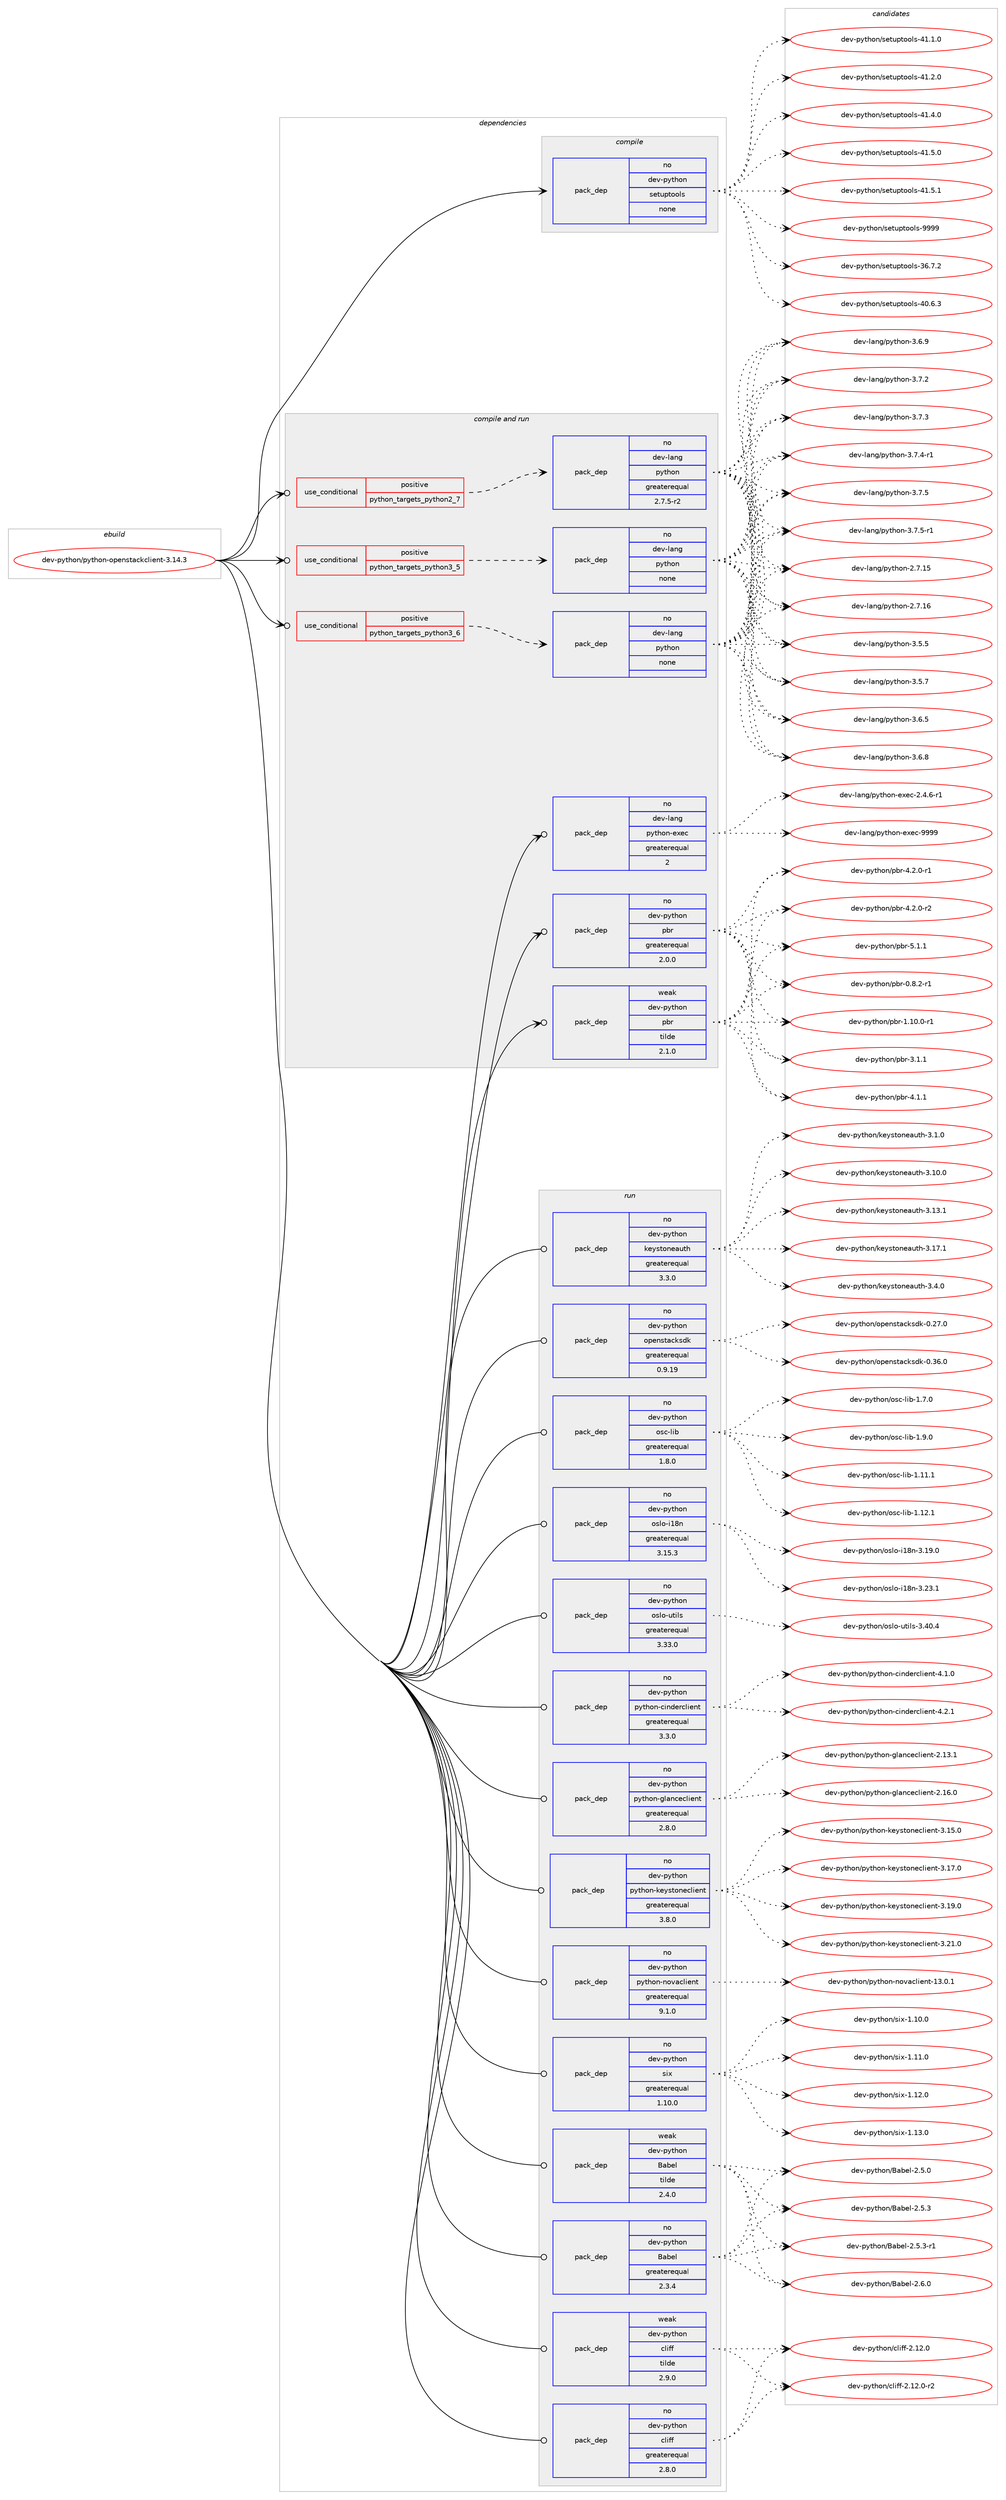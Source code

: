 digraph prolog {

# *************
# Graph options
# *************

newrank=true;
concentrate=true;
compound=true;
graph [rankdir=LR,fontname=Helvetica,fontsize=10,ranksep=1.5];#, ranksep=2.5, nodesep=0.2];
edge  [arrowhead=vee];
node  [fontname=Helvetica,fontsize=10];

# **********
# The ebuild
# **********

subgraph cluster_leftcol {
color=gray;
rank=same;
label=<<i>ebuild</i>>;
id [label="dev-python/python-openstackclient-3.14.3", color=red, width=4, href="../dev-python/python-openstackclient-3.14.3.svg"];
}

# ****************
# The dependencies
# ****************

subgraph cluster_midcol {
color=gray;
label=<<i>dependencies</i>>;
subgraph cluster_compile {
fillcolor="#eeeeee";
style=filled;
label=<<i>compile</i>>;
subgraph pack472850 {
dependency632544 [label=<<TABLE BORDER="0" CELLBORDER="1" CELLSPACING="0" CELLPADDING="4" WIDTH="220"><TR><TD ROWSPAN="6" CELLPADDING="30">pack_dep</TD></TR><TR><TD WIDTH="110">no</TD></TR><TR><TD>dev-python</TD></TR><TR><TD>setuptools</TD></TR><TR><TD>none</TD></TR><TR><TD></TD></TR></TABLE>>, shape=none, color=blue];
}
id:e -> dependency632544:w [weight=20,style="solid",arrowhead="vee"];
}
subgraph cluster_compileandrun {
fillcolor="#eeeeee";
style=filled;
label=<<i>compile and run</i>>;
subgraph cond147823 {
dependency632545 [label=<<TABLE BORDER="0" CELLBORDER="1" CELLSPACING="0" CELLPADDING="4"><TR><TD ROWSPAN="3" CELLPADDING="10">use_conditional</TD></TR><TR><TD>positive</TD></TR><TR><TD>python_targets_python2_7</TD></TR></TABLE>>, shape=none, color=red];
subgraph pack472851 {
dependency632546 [label=<<TABLE BORDER="0" CELLBORDER="1" CELLSPACING="0" CELLPADDING="4" WIDTH="220"><TR><TD ROWSPAN="6" CELLPADDING="30">pack_dep</TD></TR><TR><TD WIDTH="110">no</TD></TR><TR><TD>dev-lang</TD></TR><TR><TD>python</TD></TR><TR><TD>greaterequal</TD></TR><TR><TD>2.7.5-r2</TD></TR></TABLE>>, shape=none, color=blue];
}
dependency632545:e -> dependency632546:w [weight=20,style="dashed",arrowhead="vee"];
}
id:e -> dependency632545:w [weight=20,style="solid",arrowhead="odotvee"];
subgraph cond147824 {
dependency632547 [label=<<TABLE BORDER="0" CELLBORDER="1" CELLSPACING="0" CELLPADDING="4"><TR><TD ROWSPAN="3" CELLPADDING="10">use_conditional</TD></TR><TR><TD>positive</TD></TR><TR><TD>python_targets_python3_5</TD></TR></TABLE>>, shape=none, color=red];
subgraph pack472852 {
dependency632548 [label=<<TABLE BORDER="0" CELLBORDER="1" CELLSPACING="0" CELLPADDING="4" WIDTH="220"><TR><TD ROWSPAN="6" CELLPADDING="30">pack_dep</TD></TR><TR><TD WIDTH="110">no</TD></TR><TR><TD>dev-lang</TD></TR><TR><TD>python</TD></TR><TR><TD>none</TD></TR><TR><TD></TD></TR></TABLE>>, shape=none, color=blue];
}
dependency632547:e -> dependency632548:w [weight=20,style="dashed",arrowhead="vee"];
}
id:e -> dependency632547:w [weight=20,style="solid",arrowhead="odotvee"];
subgraph cond147825 {
dependency632549 [label=<<TABLE BORDER="0" CELLBORDER="1" CELLSPACING="0" CELLPADDING="4"><TR><TD ROWSPAN="3" CELLPADDING="10">use_conditional</TD></TR><TR><TD>positive</TD></TR><TR><TD>python_targets_python3_6</TD></TR></TABLE>>, shape=none, color=red];
subgraph pack472853 {
dependency632550 [label=<<TABLE BORDER="0" CELLBORDER="1" CELLSPACING="0" CELLPADDING="4" WIDTH="220"><TR><TD ROWSPAN="6" CELLPADDING="30">pack_dep</TD></TR><TR><TD WIDTH="110">no</TD></TR><TR><TD>dev-lang</TD></TR><TR><TD>python</TD></TR><TR><TD>none</TD></TR><TR><TD></TD></TR></TABLE>>, shape=none, color=blue];
}
dependency632549:e -> dependency632550:w [weight=20,style="dashed",arrowhead="vee"];
}
id:e -> dependency632549:w [weight=20,style="solid",arrowhead="odotvee"];
subgraph pack472854 {
dependency632551 [label=<<TABLE BORDER="0" CELLBORDER="1" CELLSPACING="0" CELLPADDING="4" WIDTH="220"><TR><TD ROWSPAN="6" CELLPADDING="30">pack_dep</TD></TR><TR><TD WIDTH="110">no</TD></TR><TR><TD>dev-lang</TD></TR><TR><TD>python-exec</TD></TR><TR><TD>greaterequal</TD></TR><TR><TD>2</TD></TR></TABLE>>, shape=none, color=blue];
}
id:e -> dependency632551:w [weight=20,style="solid",arrowhead="odotvee"];
subgraph pack472855 {
dependency632552 [label=<<TABLE BORDER="0" CELLBORDER="1" CELLSPACING="0" CELLPADDING="4" WIDTH="220"><TR><TD ROWSPAN="6" CELLPADDING="30">pack_dep</TD></TR><TR><TD WIDTH="110">no</TD></TR><TR><TD>dev-python</TD></TR><TR><TD>pbr</TD></TR><TR><TD>greaterequal</TD></TR><TR><TD>2.0.0</TD></TR></TABLE>>, shape=none, color=blue];
}
id:e -> dependency632552:w [weight=20,style="solid",arrowhead="odotvee"];
subgraph pack472856 {
dependency632553 [label=<<TABLE BORDER="0" CELLBORDER="1" CELLSPACING="0" CELLPADDING="4" WIDTH="220"><TR><TD ROWSPAN="6" CELLPADDING="30">pack_dep</TD></TR><TR><TD WIDTH="110">weak</TD></TR><TR><TD>dev-python</TD></TR><TR><TD>pbr</TD></TR><TR><TD>tilde</TD></TR><TR><TD>2.1.0</TD></TR></TABLE>>, shape=none, color=blue];
}
id:e -> dependency632553:w [weight=20,style="solid",arrowhead="odotvee"];
}
subgraph cluster_run {
fillcolor="#eeeeee";
style=filled;
label=<<i>run</i>>;
subgraph pack472857 {
dependency632554 [label=<<TABLE BORDER="0" CELLBORDER="1" CELLSPACING="0" CELLPADDING="4" WIDTH="220"><TR><TD ROWSPAN="6" CELLPADDING="30">pack_dep</TD></TR><TR><TD WIDTH="110">no</TD></TR><TR><TD>dev-python</TD></TR><TR><TD>Babel</TD></TR><TR><TD>greaterequal</TD></TR><TR><TD>2.3.4</TD></TR></TABLE>>, shape=none, color=blue];
}
id:e -> dependency632554:w [weight=20,style="solid",arrowhead="odot"];
subgraph pack472858 {
dependency632555 [label=<<TABLE BORDER="0" CELLBORDER="1" CELLSPACING="0" CELLPADDING="4" WIDTH="220"><TR><TD ROWSPAN="6" CELLPADDING="30">pack_dep</TD></TR><TR><TD WIDTH="110">no</TD></TR><TR><TD>dev-python</TD></TR><TR><TD>cliff</TD></TR><TR><TD>greaterequal</TD></TR><TR><TD>2.8.0</TD></TR></TABLE>>, shape=none, color=blue];
}
id:e -> dependency632555:w [weight=20,style="solid",arrowhead="odot"];
subgraph pack472859 {
dependency632556 [label=<<TABLE BORDER="0" CELLBORDER="1" CELLSPACING="0" CELLPADDING="4" WIDTH="220"><TR><TD ROWSPAN="6" CELLPADDING="30">pack_dep</TD></TR><TR><TD WIDTH="110">no</TD></TR><TR><TD>dev-python</TD></TR><TR><TD>keystoneauth</TD></TR><TR><TD>greaterequal</TD></TR><TR><TD>3.3.0</TD></TR></TABLE>>, shape=none, color=blue];
}
id:e -> dependency632556:w [weight=20,style="solid",arrowhead="odot"];
subgraph pack472860 {
dependency632557 [label=<<TABLE BORDER="0" CELLBORDER="1" CELLSPACING="0" CELLPADDING="4" WIDTH="220"><TR><TD ROWSPAN="6" CELLPADDING="30">pack_dep</TD></TR><TR><TD WIDTH="110">no</TD></TR><TR><TD>dev-python</TD></TR><TR><TD>openstacksdk</TD></TR><TR><TD>greaterequal</TD></TR><TR><TD>0.9.19</TD></TR></TABLE>>, shape=none, color=blue];
}
id:e -> dependency632557:w [weight=20,style="solid",arrowhead="odot"];
subgraph pack472861 {
dependency632558 [label=<<TABLE BORDER="0" CELLBORDER="1" CELLSPACING="0" CELLPADDING="4" WIDTH="220"><TR><TD ROWSPAN="6" CELLPADDING="30">pack_dep</TD></TR><TR><TD WIDTH="110">no</TD></TR><TR><TD>dev-python</TD></TR><TR><TD>osc-lib</TD></TR><TR><TD>greaterequal</TD></TR><TR><TD>1.8.0</TD></TR></TABLE>>, shape=none, color=blue];
}
id:e -> dependency632558:w [weight=20,style="solid",arrowhead="odot"];
subgraph pack472862 {
dependency632559 [label=<<TABLE BORDER="0" CELLBORDER="1" CELLSPACING="0" CELLPADDING="4" WIDTH="220"><TR><TD ROWSPAN="6" CELLPADDING="30">pack_dep</TD></TR><TR><TD WIDTH="110">no</TD></TR><TR><TD>dev-python</TD></TR><TR><TD>oslo-i18n</TD></TR><TR><TD>greaterequal</TD></TR><TR><TD>3.15.3</TD></TR></TABLE>>, shape=none, color=blue];
}
id:e -> dependency632559:w [weight=20,style="solid",arrowhead="odot"];
subgraph pack472863 {
dependency632560 [label=<<TABLE BORDER="0" CELLBORDER="1" CELLSPACING="0" CELLPADDING="4" WIDTH="220"><TR><TD ROWSPAN="6" CELLPADDING="30">pack_dep</TD></TR><TR><TD WIDTH="110">no</TD></TR><TR><TD>dev-python</TD></TR><TR><TD>oslo-utils</TD></TR><TR><TD>greaterequal</TD></TR><TR><TD>3.33.0</TD></TR></TABLE>>, shape=none, color=blue];
}
id:e -> dependency632560:w [weight=20,style="solid",arrowhead="odot"];
subgraph pack472864 {
dependency632561 [label=<<TABLE BORDER="0" CELLBORDER="1" CELLSPACING="0" CELLPADDING="4" WIDTH="220"><TR><TD ROWSPAN="6" CELLPADDING="30">pack_dep</TD></TR><TR><TD WIDTH="110">no</TD></TR><TR><TD>dev-python</TD></TR><TR><TD>python-cinderclient</TD></TR><TR><TD>greaterequal</TD></TR><TR><TD>3.3.0</TD></TR></TABLE>>, shape=none, color=blue];
}
id:e -> dependency632561:w [weight=20,style="solid",arrowhead="odot"];
subgraph pack472865 {
dependency632562 [label=<<TABLE BORDER="0" CELLBORDER="1" CELLSPACING="0" CELLPADDING="4" WIDTH="220"><TR><TD ROWSPAN="6" CELLPADDING="30">pack_dep</TD></TR><TR><TD WIDTH="110">no</TD></TR><TR><TD>dev-python</TD></TR><TR><TD>python-glanceclient</TD></TR><TR><TD>greaterequal</TD></TR><TR><TD>2.8.0</TD></TR></TABLE>>, shape=none, color=blue];
}
id:e -> dependency632562:w [weight=20,style="solid",arrowhead="odot"];
subgraph pack472866 {
dependency632563 [label=<<TABLE BORDER="0" CELLBORDER="1" CELLSPACING="0" CELLPADDING="4" WIDTH="220"><TR><TD ROWSPAN="6" CELLPADDING="30">pack_dep</TD></TR><TR><TD WIDTH="110">no</TD></TR><TR><TD>dev-python</TD></TR><TR><TD>python-keystoneclient</TD></TR><TR><TD>greaterequal</TD></TR><TR><TD>3.8.0</TD></TR></TABLE>>, shape=none, color=blue];
}
id:e -> dependency632563:w [weight=20,style="solid",arrowhead="odot"];
subgraph pack472867 {
dependency632564 [label=<<TABLE BORDER="0" CELLBORDER="1" CELLSPACING="0" CELLPADDING="4" WIDTH="220"><TR><TD ROWSPAN="6" CELLPADDING="30">pack_dep</TD></TR><TR><TD WIDTH="110">no</TD></TR><TR><TD>dev-python</TD></TR><TR><TD>python-novaclient</TD></TR><TR><TD>greaterequal</TD></TR><TR><TD>9.1.0</TD></TR></TABLE>>, shape=none, color=blue];
}
id:e -> dependency632564:w [weight=20,style="solid",arrowhead="odot"];
subgraph pack472868 {
dependency632565 [label=<<TABLE BORDER="0" CELLBORDER="1" CELLSPACING="0" CELLPADDING="4" WIDTH="220"><TR><TD ROWSPAN="6" CELLPADDING="30">pack_dep</TD></TR><TR><TD WIDTH="110">no</TD></TR><TR><TD>dev-python</TD></TR><TR><TD>six</TD></TR><TR><TD>greaterequal</TD></TR><TR><TD>1.10.0</TD></TR></TABLE>>, shape=none, color=blue];
}
id:e -> dependency632565:w [weight=20,style="solid",arrowhead="odot"];
subgraph pack472869 {
dependency632566 [label=<<TABLE BORDER="0" CELLBORDER="1" CELLSPACING="0" CELLPADDING="4" WIDTH="220"><TR><TD ROWSPAN="6" CELLPADDING="30">pack_dep</TD></TR><TR><TD WIDTH="110">weak</TD></TR><TR><TD>dev-python</TD></TR><TR><TD>Babel</TD></TR><TR><TD>tilde</TD></TR><TR><TD>2.4.0</TD></TR></TABLE>>, shape=none, color=blue];
}
id:e -> dependency632566:w [weight=20,style="solid",arrowhead="odot"];
subgraph pack472870 {
dependency632567 [label=<<TABLE BORDER="0" CELLBORDER="1" CELLSPACING="0" CELLPADDING="4" WIDTH="220"><TR><TD ROWSPAN="6" CELLPADDING="30">pack_dep</TD></TR><TR><TD WIDTH="110">weak</TD></TR><TR><TD>dev-python</TD></TR><TR><TD>cliff</TD></TR><TR><TD>tilde</TD></TR><TR><TD>2.9.0</TD></TR></TABLE>>, shape=none, color=blue];
}
id:e -> dependency632567:w [weight=20,style="solid",arrowhead="odot"];
}
}

# **************
# The candidates
# **************

subgraph cluster_choices {
rank=same;
color=gray;
label=<<i>candidates</i>>;

subgraph choice472850 {
color=black;
nodesep=1;
choice100101118451121211161041111104711510111611711211611111110811545515446554650 [label="dev-python/setuptools-36.7.2", color=red, width=4,href="../dev-python/setuptools-36.7.2.svg"];
choice100101118451121211161041111104711510111611711211611111110811545524846544651 [label="dev-python/setuptools-40.6.3", color=red, width=4,href="../dev-python/setuptools-40.6.3.svg"];
choice100101118451121211161041111104711510111611711211611111110811545524946494648 [label="dev-python/setuptools-41.1.0", color=red, width=4,href="../dev-python/setuptools-41.1.0.svg"];
choice100101118451121211161041111104711510111611711211611111110811545524946504648 [label="dev-python/setuptools-41.2.0", color=red, width=4,href="../dev-python/setuptools-41.2.0.svg"];
choice100101118451121211161041111104711510111611711211611111110811545524946524648 [label="dev-python/setuptools-41.4.0", color=red, width=4,href="../dev-python/setuptools-41.4.0.svg"];
choice100101118451121211161041111104711510111611711211611111110811545524946534648 [label="dev-python/setuptools-41.5.0", color=red, width=4,href="../dev-python/setuptools-41.5.0.svg"];
choice100101118451121211161041111104711510111611711211611111110811545524946534649 [label="dev-python/setuptools-41.5.1", color=red, width=4,href="../dev-python/setuptools-41.5.1.svg"];
choice10010111845112121116104111110471151011161171121161111111081154557575757 [label="dev-python/setuptools-9999", color=red, width=4,href="../dev-python/setuptools-9999.svg"];
dependency632544:e -> choice100101118451121211161041111104711510111611711211611111110811545515446554650:w [style=dotted,weight="100"];
dependency632544:e -> choice100101118451121211161041111104711510111611711211611111110811545524846544651:w [style=dotted,weight="100"];
dependency632544:e -> choice100101118451121211161041111104711510111611711211611111110811545524946494648:w [style=dotted,weight="100"];
dependency632544:e -> choice100101118451121211161041111104711510111611711211611111110811545524946504648:w [style=dotted,weight="100"];
dependency632544:e -> choice100101118451121211161041111104711510111611711211611111110811545524946524648:w [style=dotted,weight="100"];
dependency632544:e -> choice100101118451121211161041111104711510111611711211611111110811545524946534648:w [style=dotted,weight="100"];
dependency632544:e -> choice100101118451121211161041111104711510111611711211611111110811545524946534649:w [style=dotted,weight="100"];
dependency632544:e -> choice10010111845112121116104111110471151011161171121161111111081154557575757:w [style=dotted,weight="100"];
}
subgraph choice472851 {
color=black;
nodesep=1;
choice10010111845108971101034711212111610411111045504655464953 [label="dev-lang/python-2.7.15", color=red, width=4,href="../dev-lang/python-2.7.15.svg"];
choice10010111845108971101034711212111610411111045504655464954 [label="dev-lang/python-2.7.16", color=red, width=4,href="../dev-lang/python-2.7.16.svg"];
choice100101118451089711010347112121116104111110455146534653 [label="dev-lang/python-3.5.5", color=red, width=4,href="../dev-lang/python-3.5.5.svg"];
choice100101118451089711010347112121116104111110455146534655 [label="dev-lang/python-3.5.7", color=red, width=4,href="../dev-lang/python-3.5.7.svg"];
choice100101118451089711010347112121116104111110455146544653 [label="dev-lang/python-3.6.5", color=red, width=4,href="../dev-lang/python-3.6.5.svg"];
choice100101118451089711010347112121116104111110455146544656 [label="dev-lang/python-3.6.8", color=red, width=4,href="../dev-lang/python-3.6.8.svg"];
choice100101118451089711010347112121116104111110455146544657 [label="dev-lang/python-3.6.9", color=red, width=4,href="../dev-lang/python-3.6.9.svg"];
choice100101118451089711010347112121116104111110455146554650 [label="dev-lang/python-3.7.2", color=red, width=4,href="../dev-lang/python-3.7.2.svg"];
choice100101118451089711010347112121116104111110455146554651 [label="dev-lang/python-3.7.3", color=red, width=4,href="../dev-lang/python-3.7.3.svg"];
choice1001011184510897110103471121211161041111104551465546524511449 [label="dev-lang/python-3.7.4-r1", color=red, width=4,href="../dev-lang/python-3.7.4-r1.svg"];
choice100101118451089711010347112121116104111110455146554653 [label="dev-lang/python-3.7.5", color=red, width=4,href="../dev-lang/python-3.7.5.svg"];
choice1001011184510897110103471121211161041111104551465546534511449 [label="dev-lang/python-3.7.5-r1", color=red, width=4,href="../dev-lang/python-3.7.5-r1.svg"];
dependency632546:e -> choice10010111845108971101034711212111610411111045504655464953:w [style=dotted,weight="100"];
dependency632546:e -> choice10010111845108971101034711212111610411111045504655464954:w [style=dotted,weight="100"];
dependency632546:e -> choice100101118451089711010347112121116104111110455146534653:w [style=dotted,weight="100"];
dependency632546:e -> choice100101118451089711010347112121116104111110455146534655:w [style=dotted,weight="100"];
dependency632546:e -> choice100101118451089711010347112121116104111110455146544653:w [style=dotted,weight="100"];
dependency632546:e -> choice100101118451089711010347112121116104111110455146544656:w [style=dotted,weight="100"];
dependency632546:e -> choice100101118451089711010347112121116104111110455146544657:w [style=dotted,weight="100"];
dependency632546:e -> choice100101118451089711010347112121116104111110455146554650:w [style=dotted,weight="100"];
dependency632546:e -> choice100101118451089711010347112121116104111110455146554651:w [style=dotted,weight="100"];
dependency632546:e -> choice1001011184510897110103471121211161041111104551465546524511449:w [style=dotted,weight="100"];
dependency632546:e -> choice100101118451089711010347112121116104111110455146554653:w [style=dotted,weight="100"];
dependency632546:e -> choice1001011184510897110103471121211161041111104551465546534511449:w [style=dotted,weight="100"];
}
subgraph choice472852 {
color=black;
nodesep=1;
choice10010111845108971101034711212111610411111045504655464953 [label="dev-lang/python-2.7.15", color=red, width=4,href="../dev-lang/python-2.7.15.svg"];
choice10010111845108971101034711212111610411111045504655464954 [label="dev-lang/python-2.7.16", color=red, width=4,href="../dev-lang/python-2.7.16.svg"];
choice100101118451089711010347112121116104111110455146534653 [label="dev-lang/python-3.5.5", color=red, width=4,href="../dev-lang/python-3.5.5.svg"];
choice100101118451089711010347112121116104111110455146534655 [label="dev-lang/python-3.5.7", color=red, width=4,href="../dev-lang/python-3.5.7.svg"];
choice100101118451089711010347112121116104111110455146544653 [label="dev-lang/python-3.6.5", color=red, width=4,href="../dev-lang/python-3.6.5.svg"];
choice100101118451089711010347112121116104111110455146544656 [label="dev-lang/python-3.6.8", color=red, width=4,href="../dev-lang/python-3.6.8.svg"];
choice100101118451089711010347112121116104111110455146544657 [label="dev-lang/python-3.6.9", color=red, width=4,href="../dev-lang/python-3.6.9.svg"];
choice100101118451089711010347112121116104111110455146554650 [label="dev-lang/python-3.7.2", color=red, width=4,href="../dev-lang/python-3.7.2.svg"];
choice100101118451089711010347112121116104111110455146554651 [label="dev-lang/python-3.7.3", color=red, width=4,href="../dev-lang/python-3.7.3.svg"];
choice1001011184510897110103471121211161041111104551465546524511449 [label="dev-lang/python-3.7.4-r1", color=red, width=4,href="../dev-lang/python-3.7.4-r1.svg"];
choice100101118451089711010347112121116104111110455146554653 [label="dev-lang/python-3.7.5", color=red, width=4,href="../dev-lang/python-3.7.5.svg"];
choice1001011184510897110103471121211161041111104551465546534511449 [label="dev-lang/python-3.7.5-r1", color=red, width=4,href="../dev-lang/python-3.7.5-r1.svg"];
dependency632548:e -> choice10010111845108971101034711212111610411111045504655464953:w [style=dotted,weight="100"];
dependency632548:e -> choice10010111845108971101034711212111610411111045504655464954:w [style=dotted,weight="100"];
dependency632548:e -> choice100101118451089711010347112121116104111110455146534653:w [style=dotted,weight="100"];
dependency632548:e -> choice100101118451089711010347112121116104111110455146534655:w [style=dotted,weight="100"];
dependency632548:e -> choice100101118451089711010347112121116104111110455146544653:w [style=dotted,weight="100"];
dependency632548:e -> choice100101118451089711010347112121116104111110455146544656:w [style=dotted,weight="100"];
dependency632548:e -> choice100101118451089711010347112121116104111110455146544657:w [style=dotted,weight="100"];
dependency632548:e -> choice100101118451089711010347112121116104111110455146554650:w [style=dotted,weight="100"];
dependency632548:e -> choice100101118451089711010347112121116104111110455146554651:w [style=dotted,weight="100"];
dependency632548:e -> choice1001011184510897110103471121211161041111104551465546524511449:w [style=dotted,weight="100"];
dependency632548:e -> choice100101118451089711010347112121116104111110455146554653:w [style=dotted,weight="100"];
dependency632548:e -> choice1001011184510897110103471121211161041111104551465546534511449:w [style=dotted,weight="100"];
}
subgraph choice472853 {
color=black;
nodesep=1;
choice10010111845108971101034711212111610411111045504655464953 [label="dev-lang/python-2.7.15", color=red, width=4,href="../dev-lang/python-2.7.15.svg"];
choice10010111845108971101034711212111610411111045504655464954 [label="dev-lang/python-2.7.16", color=red, width=4,href="../dev-lang/python-2.7.16.svg"];
choice100101118451089711010347112121116104111110455146534653 [label="dev-lang/python-3.5.5", color=red, width=4,href="../dev-lang/python-3.5.5.svg"];
choice100101118451089711010347112121116104111110455146534655 [label="dev-lang/python-3.5.7", color=red, width=4,href="../dev-lang/python-3.5.7.svg"];
choice100101118451089711010347112121116104111110455146544653 [label="dev-lang/python-3.6.5", color=red, width=4,href="../dev-lang/python-3.6.5.svg"];
choice100101118451089711010347112121116104111110455146544656 [label="dev-lang/python-3.6.8", color=red, width=4,href="../dev-lang/python-3.6.8.svg"];
choice100101118451089711010347112121116104111110455146544657 [label="dev-lang/python-3.6.9", color=red, width=4,href="../dev-lang/python-3.6.9.svg"];
choice100101118451089711010347112121116104111110455146554650 [label="dev-lang/python-3.7.2", color=red, width=4,href="../dev-lang/python-3.7.2.svg"];
choice100101118451089711010347112121116104111110455146554651 [label="dev-lang/python-3.7.3", color=red, width=4,href="../dev-lang/python-3.7.3.svg"];
choice1001011184510897110103471121211161041111104551465546524511449 [label="dev-lang/python-3.7.4-r1", color=red, width=4,href="../dev-lang/python-3.7.4-r1.svg"];
choice100101118451089711010347112121116104111110455146554653 [label="dev-lang/python-3.7.5", color=red, width=4,href="../dev-lang/python-3.7.5.svg"];
choice1001011184510897110103471121211161041111104551465546534511449 [label="dev-lang/python-3.7.5-r1", color=red, width=4,href="../dev-lang/python-3.7.5-r1.svg"];
dependency632550:e -> choice10010111845108971101034711212111610411111045504655464953:w [style=dotted,weight="100"];
dependency632550:e -> choice10010111845108971101034711212111610411111045504655464954:w [style=dotted,weight="100"];
dependency632550:e -> choice100101118451089711010347112121116104111110455146534653:w [style=dotted,weight="100"];
dependency632550:e -> choice100101118451089711010347112121116104111110455146534655:w [style=dotted,weight="100"];
dependency632550:e -> choice100101118451089711010347112121116104111110455146544653:w [style=dotted,weight="100"];
dependency632550:e -> choice100101118451089711010347112121116104111110455146544656:w [style=dotted,weight="100"];
dependency632550:e -> choice100101118451089711010347112121116104111110455146544657:w [style=dotted,weight="100"];
dependency632550:e -> choice100101118451089711010347112121116104111110455146554650:w [style=dotted,weight="100"];
dependency632550:e -> choice100101118451089711010347112121116104111110455146554651:w [style=dotted,weight="100"];
dependency632550:e -> choice1001011184510897110103471121211161041111104551465546524511449:w [style=dotted,weight="100"];
dependency632550:e -> choice100101118451089711010347112121116104111110455146554653:w [style=dotted,weight="100"];
dependency632550:e -> choice1001011184510897110103471121211161041111104551465546534511449:w [style=dotted,weight="100"];
}
subgraph choice472854 {
color=black;
nodesep=1;
choice10010111845108971101034711212111610411111045101120101994550465246544511449 [label="dev-lang/python-exec-2.4.6-r1", color=red, width=4,href="../dev-lang/python-exec-2.4.6-r1.svg"];
choice10010111845108971101034711212111610411111045101120101994557575757 [label="dev-lang/python-exec-9999", color=red, width=4,href="../dev-lang/python-exec-9999.svg"];
dependency632551:e -> choice10010111845108971101034711212111610411111045101120101994550465246544511449:w [style=dotted,weight="100"];
dependency632551:e -> choice10010111845108971101034711212111610411111045101120101994557575757:w [style=dotted,weight="100"];
}
subgraph choice472855 {
color=black;
nodesep=1;
choice1001011184511212111610411111047112981144548465646504511449 [label="dev-python/pbr-0.8.2-r1", color=red, width=4,href="../dev-python/pbr-0.8.2-r1.svg"];
choice100101118451121211161041111104711298114454946494846484511449 [label="dev-python/pbr-1.10.0-r1", color=red, width=4,href="../dev-python/pbr-1.10.0-r1.svg"];
choice100101118451121211161041111104711298114455146494649 [label="dev-python/pbr-3.1.1", color=red, width=4,href="../dev-python/pbr-3.1.1.svg"];
choice100101118451121211161041111104711298114455246494649 [label="dev-python/pbr-4.1.1", color=red, width=4,href="../dev-python/pbr-4.1.1.svg"];
choice1001011184511212111610411111047112981144552465046484511449 [label="dev-python/pbr-4.2.0-r1", color=red, width=4,href="../dev-python/pbr-4.2.0-r1.svg"];
choice1001011184511212111610411111047112981144552465046484511450 [label="dev-python/pbr-4.2.0-r2", color=red, width=4,href="../dev-python/pbr-4.2.0-r2.svg"];
choice100101118451121211161041111104711298114455346494649 [label="dev-python/pbr-5.1.1", color=red, width=4,href="../dev-python/pbr-5.1.1.svg"];
dependency632552:e -> choice1001011184511212111610411111047112981144548465646504511449:w [style=dotted,weight="100"];
dependency632552:e -> choice100101118451121211161041111104711298114454946494846484511449:w [style=dotted,weight="100"];
dependency632552:e -> choice100101118451121211161041111104711298114455146494649:w [style=dotted,weight="100"];
dependency632552:e -> choice100101118451121211161041111104711298114455246494649:w [style=dotted,weight="100"];
dependency632552:e -> choice1001011184511212111610411111047112981144552465046484511449:w [style=dotted,weight="100"];
dependency632552:e -> choice1001011184511212111610411111047112981144552465046484511450:w [style=dotted,weight="100"];
dependency632552:e -> choice100101118451121211161041111104711298114455346494649:w [style=dotted,weight="100"];
}
subgraph choice472856 {
color=black;
nodesep=1;
choice1001011184511212111610411111047112981144548465646504511449 [label="dev-python/pbr-0.8.2-r1", color=red, width=4,href="../dev-python/pbr-0.8.2-r1.svg"];
choice100101118451121211161041111104711298114454946494846484511449 [label="dev-python/pbr-1.10.0-r1", color=red, width=4,href="../dev-python/pbr-1.10.0-r1.svg"];
choice100101118451121211161041111104711298114455146494649 [label="dev-python/pbr-3.1.1", color=red, width=4,href="../dev-python/pbr-3.1.1.svg"];
choice100101118451121211161041111104711298114455246494649 [label="dev-python/pbr-4.1.1", color=red, width=4,href="../dev-python/pbr-4.1.1.svg"];
choice1001011184511212111610411111047112981144552465046484511449 [label="dev-python/pbr-4.2.0-r1", color=red, width=4,href="../dev-python/pbr-4.2.0-r1.svg"];
choice1001011184511212111610411111047112981144552465046484511450 [label="dev-python/pbr-4.2.0-r2", color=red, width=4,href="../dev-python/pbr-4.2.0-r2.svg"];
choice100101118451121211161041111104711298114455346494649 [label="dev-python/pbr-5.1.1", color=red, width=4,href="../dev-python/pbr-5.1.1.svg"];
dependency632553:e -> choice1001011184511212111610411111047112981144548465646504511449:w [style=dotted,weight="100"];
dependency632553:e -> choice100101118451121211161041111104711298114454946494846484511449:w [style=dotted,weight="100"];
dependency632553:e -> choice100101118451121211161041111104711298114455146494649:w [style=dotted,weight="100"];
dependency632553:e -> choice100101118451121211161041111104711298114455246494649:w [style=dotted,weight="100"];
dependency632553:e -> choice1001011184511212111610411111047112981144552465046484511449:w [style=dotted,weight="100"];
dependency632553:e -> choice1001011184511212111610411111047112981144552465046484511450:w [style=dotted,weight="100"];
dependency632553:e -> choice100101118451121211161041111104711298114455346494649:w [style=dotted,weight="100"];
}
subgraph choice472857 {
color=black;
nodesep=1;
choice1001011184511212111610411111047669798101108455046534648 [label="dev-python/Babel-2.5.0", color=red, width=4,href="../dev-python/Babel-2.5.0.svg"];
choice1001011184511212111610411111047669798101108455046534651 [label="dev-python/Babel-2.5.3", color=red, width=4,href="../dev-python/Babel-2.5.3.svg"];
choice10010111845112121116104111110476697981011084550465346514511449 [label="dev-python/Babel-2.5.3-r1", color=red, width=4,href="../dev-python/Babel-2.5.3-r1.svg"];
choice1001011184511212111610411111047669798101108455046544648 [label="dev-python/Babel-2.6.0", color=red, width=4,href="../dev-python/Babel-2.6.0.svg"];
dependency632554:e -> choice1001011184511212111610411111047669798101108455046534648:w [style=dotted,weight="100"];
dependency632554:e -> choice1001011184511212111610411111047669798101108455046534651:w [style=dotted,weight="100"];
dependency632554:e -> choice10010111845112121116104111110476697981011084550465346514511449:w [style=dotted,weight="100"];
dependency632554:e -> choice1001011184511212111610411111047669798101108455046544648:w [style=dotted,weight="100"];
}
subgraph choice472858 {
color=black;
nodesep=1;
choice10010111845112121116104111110479910810510210245504649504648 [label="dev-python/cliff-2.12.0", color=red, width=4,href="../dev-python/cliff-2.12.0.svg"];
choice100101118451121211161041111104799108105102102455046495046484511450 [label="dev-python/cliff-2.12.0-r2", color=red, width=4,href="../dev-python/cliff-2.12.0-r2.svg"];
dependency632555:e -> choice10010111845112121116104111110479910810510210245504649504648:w [style=dotted,weight="100"];
dependency632555:e -> choice100101118451121211161041111104799108105102102455046495046484511450:w [style=dotted,weight="100"];
}
subgraph choice472859 {
color=black;
nodesep=1;
choice100101118451121211161041111104710710112111511611111010197117116104455146494648 [label="dev-python/keystoneauth-3.1.0", color=red, width=4,href="../dev-python/keystoneauth-3.1.0.svg"];
choice10010111845112121116104111110471071011211151161111101019711711610445514649484648 [label="dev-python/keystoneauth-3.10.0", color=red, width=4,href="../dev-python/keystoneauth-3.10.0.svg"];
choice10010111845112121116104111110471071011211151161111101019711711610445514649514649 [label="dev-python/keystoneauth-3.13.1", color=red, width=4,href="../dev-python/keystoneauth-3.13.1.svg"];
choice10010111845112121116104111110471071011211151161111101019711711610445514649554649 [label="dev-python/keystoneauth-3.17.1", color=red, width=4,href="../dev-python/keystoneauth-3.17.1.svg"];
choice100101118451121211161041111104710710112111511611111010197117116104455146524648 [label="dev-python/keystoneauth-3.4.0", color=red, width=4,href="../dev-python/keystoneauth-3.4.0.svg"];
dependency632556:e -> choice100101118451121211161041111104710710112111511611111010197117116104455146494648:w [style=dotted,weight="100"];
dependency632556:e -> choice10010111845112121116104111110471071011211151161111101019711711610445514649484648:w [style=dotted,weight="100"];
dependency632556:e -> choice10010111845112121116104111110471071011211151161111101019711711610445514649514649:w [style=dotted,weight="100"];
dependency632556:e -> choice10010111845112121116104111110471071011211151161111101019711711610445514649554649:w [style=dotted,weight="100"];
dependency632556:e -> choice100101118451121211161041111104710710112111511611111010197117116104455146524648:w [style=dotted,weight="100"];
}
subgraph choice472860 {
color=black;
nodesep=1;
choice1001011184511212111610411111047111112101110115116979910711510010745484650554648 [label="dev-python/openstacksdk-0.27.0", color=red, width=4,href="../dev-python/openstacksdk-0.27.0.svg"];
choice1001011184511212111610411111047111112101110115116979910711510010745484651544648 [label="dev-python/openstacksdk-0.36.0", color=red, width=4,href="../dev-python/openstacksdk-0.36.0.svg"];
dependency632557:e -> choice1001011184511212111610411111047111112101110115116979910711510010745484650554648:w [style=dotted,weight="100"];
dependency632557:e -> choice1001011184511212111610411111047111112101110115116979910711510010745484651544648:w [style=dotted,weight="100"];
}
subgraph choice472861 {
color=black;
nodesep=1;
choice100101118451121211161041111104711111599451081059845494649494649 [label="dev-python/osc-lib-1.11.1", color=red, width=4,href="../dev-python/osc-lib-1.11.1.svg"];
choice100101118451121211161041111104711111599451081059845494649504649 [label="dev-python/osc-lib-1.12.1", color=red, width=4,href="../dev-python/osc-lib-1.12.1.svg"];
choice1001011184511212111610411111047111115994510810598454946554648 [label="dev-python/osc-lib-1.7.0", color=red, width=4,href="../dev-python/osc-lib-1.7.0.svg"];
choice1001011184511212111610411111047111115994510810598454946574648 [label="dev-python/osc-lib-1.9.0", color=red, width=4,href="../dev-python/osc-lib-1.9.0.svg"];
dependency632558:e -> choice100101118451121211161041111104711111599451081059845494649494649:w [style=dotted,weight="100"];
dependency632558:e -> choice100101118451121211161041111104711111599451081059845494649504649:w [style=dotted,weight="100"];
dependency632558:e -> choice1001011184511212111610411111047111115994510810598454946554648:w [style=dotted,weight="100"];
dependency632558:e -> choice1001011184511212111610411111047111115994510810598454946574648:w [style=dotted,weight="100"];
}
subgraph choice472862 {
color=black;
nodesep=1;
choice100101118451121211161041111104711111510811145105495611045514649574648 [label="dev-python/oslo-i18n-3.19.0", color=red, width=4,href="../dev-python/oslo-i18n-3.19.0.svg"];
choice100101118451121211161041111104711111510811145105495611045514650514649 [label="dev-python/oslo-i18n-3.23.1", color=red, width=4,href="../dev-python/oslo-i18n-3.23.1.svg"];
dependency632559:e -> choice100101118451121211161041111104711111510811145105495611045514649574648:w [style=dotted,weight="100"];
dependency632559:e -> choice100101118451121211161041111104711111510811145105495611045514650514649:w [style=dotted,weight="100"];
}
subgraph choice472863 {
color=black;
nodesep=1;
choice10010111845112121116104111110471111151081114511711610510811545514652484652 [label="dev-python/oslo-utils-3.40.4", color=red, width=4,href="../dev-python/oslo-utils-3.40.4.svg"];
dependency632560:e -> choice10010111845112121116104111110471111151081114511711610510811545514652484652:w [style=dotted,weight="100"];
}
subgraph choice472864 {
color=black;
nodesep=1;
choice1001011184511212111610411111047112121116104111110459910511010010111499108105101110116455246494648 [label="dev-python/python-cinderclient-4.1.0", color=red, width=4,href="../dev-python/python-cinderclient-4.1.0.svg"];
choice1001011184511212111610411111047112121116104111110459910511010010111499108105101110116455246504649 [label="dev-python/python-cinderclient-4.2.1", color=red, width=4,href="../dev-python/python-cinderclient-4.2.1.svg"];
dependency632561:e -> choice1001011184511212111610411111047112121116104111110459910511010010111499108105101110116455246494648:w [style=dotted,weight="100"];
dependency632561:e -> choice1001011184511212111610411111047112121116104111110459910511010010111499108105101110116455246504649:w [style=dotted,weight="100"];
}
subgraph choice472865 {
color=black;
nodesep=1;
choice10010111845112121116104111110471121211161041111104510310897110991019910810510111011645504649514649 [label="dev-python/python-glanceclient-2.13.1", color=red, width=4,href="../dev-python/python-glanceclient-2.13.1.svg"];
choice10010111845112121116104111110471121211161041111104510310897110991019910810510111011645504649544648 [label="dev-python/python-glanceclient-2.16.0", color=red, width=4,href="../dev-python/python-glanceclient-2.16.0.svg"];
dependency632562:e -> choice10010111845112121116104111110471121211161041111104510310897110991019910810510111011645504649514649:w [style=dotted,weight="100"];
dependency632562:e -> choice10010111845112121116104111110471121211161041111104510310897110991019910810510111011645504649544648:w [style=dotted,weight="100"];
}
subgraph choice472866 {
color=black;
nodesep=1;
choice1001011184511212111610411111047112121116104111110451071011211151161111101019910810510111011645514649534648 [label="dev-python/python-keystoneclient-3.15.0", color=red, width=4,href="../dev-python/python-keystoneclient-3.15.0.svg"];
choice1001011184511212111610411111047112121116104111110451071011211151161111101019910810510111011645514649554648 [label="dev-python/python-keystoneclient-3.17.0", color=red, width=4,href="../dev-python/python-keystoneclient-3.17.0.svg"];
choice1001011184511212111610411111047112121116104111110451071011211151161111101019910810510111011645514649574648 [label="dev-python/python-keystoneclient-3.19.0", color=red, width=4,href="../dev-python/python-keystoneclient-3.19.0.svg"];
choice1001011184511212111610411111047112121116104111110451071011211151161111101019910810510111011645514650494648 [label="dev-python/python-keystoneclient-3.21.0", color=red, width=4,href="../dev-python/python-keystoneclient-3.21.0.svg"];
dependency632563:e -> choice1001011184511212111610411111047112121116104111110451071011211151161111101019910810510111011645514649534648:w [style=dotted,weight="100"];
dependency632563:e -> choice1001011184511212111610411111047112121116104111110451071011211151161111101019910810510111011645514649554648:w [style=dotted,weight="100"];
dependency632563:e -> choice1001011184511212111610411111047112121116104111110451071011211151161111101019910810510111011645514649574648:w [style=dotted,weight="100"];
dependency632563:e -> choice1001011184511212111610411111047112121116104111110451071011211151161111101019910810510111011645514650494648:w [style=dotted,weight="100"];
}
subgraph choice472867 {
color=black;
nodesep=1;
choice100101118451121211161041111104711212111610411111045110111118979910810510111011645495146484649 [label="dev-python/python-novaclient-13.0.1", color=red, width=4,href="../dev-python/python-novaclient-13.0.1.svg"];
dependency632564:e -> choice100101118451121211161041111104711212111610411111045110111118979910810510111011645495146484649:w [style=dotted,weight="100"];
}
subgraph choice472868 {
color=black;
nodesep=1;
choice100101118451121211161041111104711510512045494649484648 [label="dev-python/six-1.10.0", color=red, width=4,href="../dev-python/six-1.10.0.svg"];
choice100101118451121211161041111104711510512045494649494648 [label="dev-python/six-1.11.0", color=red, width=4,href="../dev-python/six-1.11.0.svg"];
choice100101118451121211161041111104711510512045494649504648 [label="dev-python/six-1.12.0", color=red, width=4,href="../dev-python/six-1.12.0.svg"];
choice100101118451121211161041111104711510512045494649514648 [label="dev-python/six-1.13.0", color=red, width=4,href="../dev-python/six-1.13.0.svg"];
dependency632565:e -> choice100101118451121211161041111104711510512045494649484648:w [style=dotted,weight="100"];
dependency632565:e -> choice100101118451121211161041111104711510512045494649494648:w [style=dotted,weight="100"];
dependency632565:e -> choice100101118451121211161041111104711510512045494649504648:w [style=dotted,weight="100"];
dependency632565:e -> choice100101118451121211161041111104711510512045494649514648:w [style=dotted,weight="100"];
}
subgraph choice472869 {
color=black;
nodesep=1;
choice1001011184511212111610411111047669798101108455046534648 [label="dev-python/Babel-2.5.0", color=red, width=4,href="../dev-python/Babel-2.5.0.svg"];
choice1001011184511212111610411111047669798101108455046534651 [label="dev-python/Babel-2.5.3", color=red, width=4,href="../dev-python/Babel-2.5.3.svg"];
choice10010111845112121116104111110476697981011084550465346514511449 [label="dev-python/Babel-2.5.3-r1", color=red, width=4,href="../dev-python/Babel-2.5.3-r1.svg"];
choice1001011184511212111610411111047669798101108455046544648 [label="dev-python/Babel-2.6.0", color=red, width=4,href="../dev-python/Babel-2.6.0.svg"];
dependency632566:e -> choice1001011184511212111610411111047669798101108455046534648:w [style=dotted,weight="100"];
dependency632566:e -> choice1001011184511212111610411111047669798101108455046534651:w [style=dotted,weight="100"];
dependency632566:e -> choice10010111845112121116104111110476697981011084550465346514511449:w [style=dotted,weight="100"];
dependency632566:e -> choice1001011184511212111610411111047669798101108455046544648:w [style=dotted,weight="100"];
}
subgraph choice472870 {
color=black;
nodesep=1;
choice10010111845112121116104111110479910810510210245504649504648 [label="dev-python/cliff-2.12.0", color=red, width=4,href="../dev-python/cliff-2.12.0.svg"];
choice100101118451121211161041111104799108105102102455046495046484511450 [label="dev-python/cliff-2.12.0-r2", color=red, width=4,href="../dev-python/cliff-2.12.0-r2.svg"];
dependency632567:e -> choice10010111845112121116104111110479910810510210245504649504648:w [style=dotted,weight="100"];
dependency632567:e -> choice100101118451121211161041111104799108105102102455046495046484511450:w [style=dotted,weight="100"];
}
}

}
